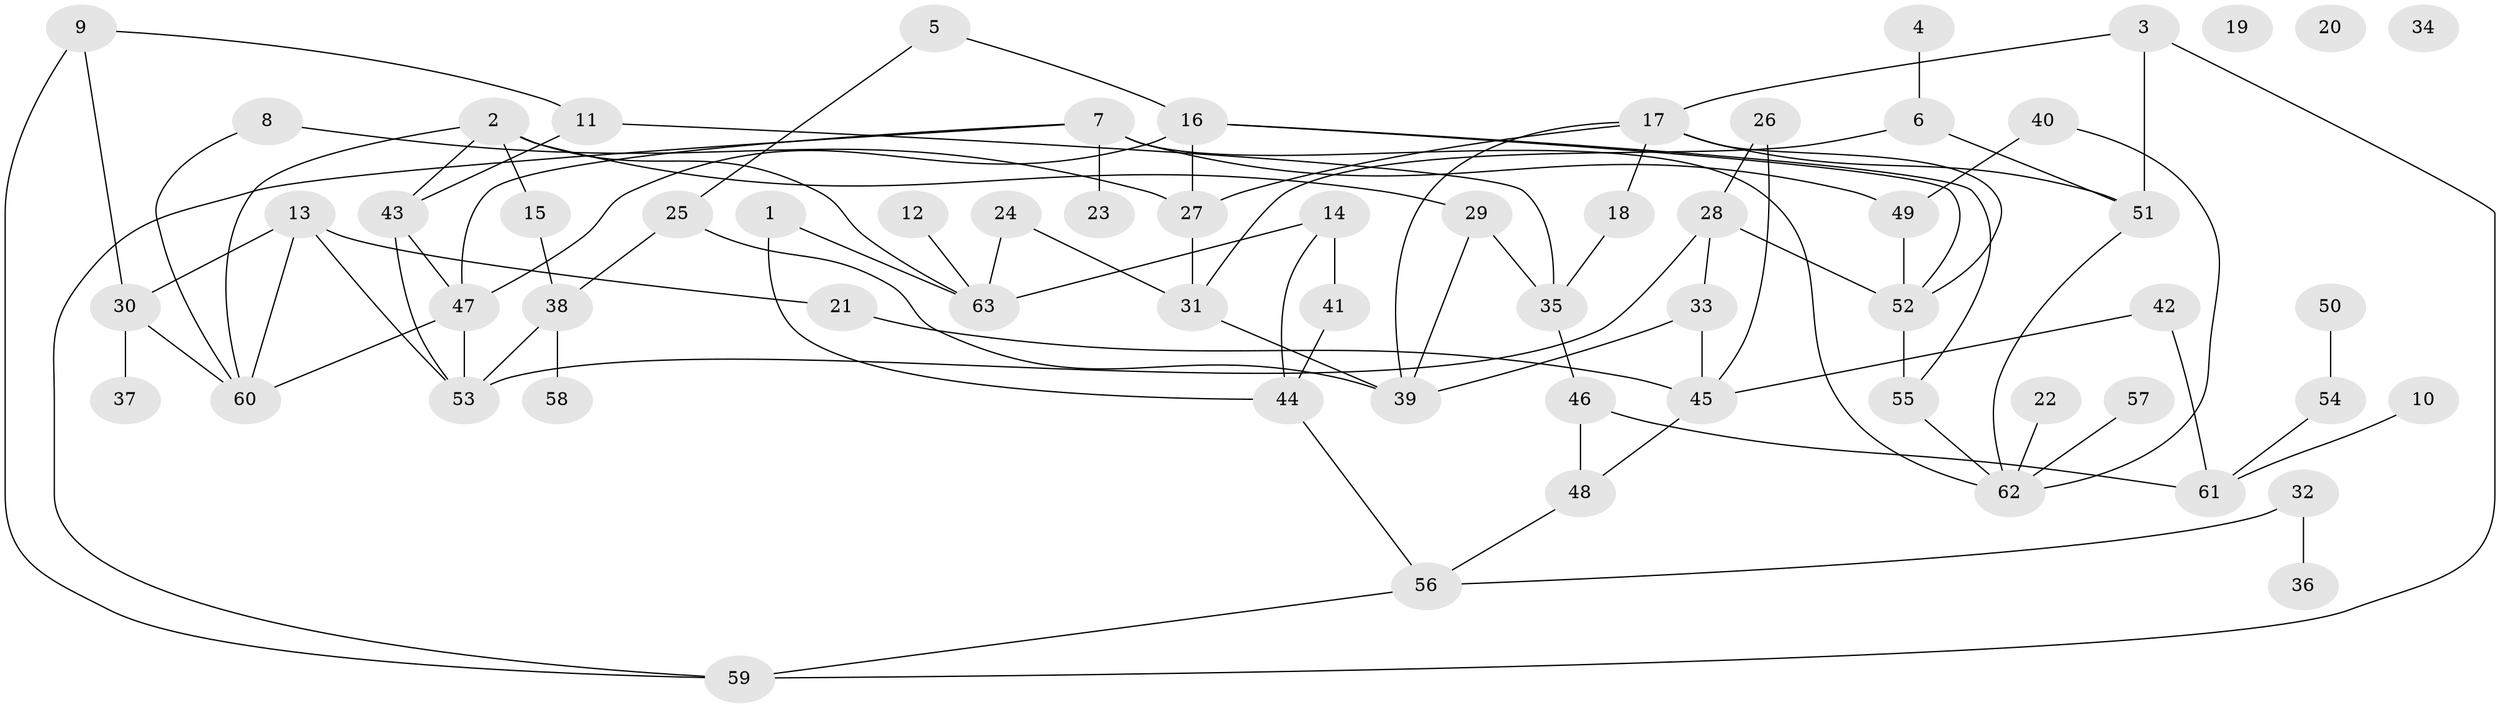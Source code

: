 // coarse degree distribution, {1: 0.28, 4: 0.24, 2: 0.12, 0: 0.12, 3: 0.08, 8: 0.04, 6: 0.08, 5: 0.04}
// Generated by graph-tools (version 1.1) at 2025/43/03/04/25 21:43:51]
// undirected, 63 vertices, 93 edges
graph export_dot {
graph [start="1"]
  node [color=gray90,style=filled];
  1;
  2;
  3;
  4;
  5;
  6;
  7;
  8;
  9;
  10;
  11;
  12;
  13;
  14;
  15;
  16;
  17;
  18;
  19;
  20;
  21;
  22;
  23;
  24;
  25;
  26;
  27;
  28;
  29;
  30;
  31;
  32;
  33;
  34;
  35;
  36;
  37;
  38;
  39;
  40;
  41;
  42;
  43;
  44;
  45;
  46;
  47;
  48;
  49;
  50;
  51;
  52;
  53;
  54;
  55;
  56;
  57;
  58;
  59;
  60;
  61;
  62;
  63;
  1 -- 44;
  1 -- 63;
  2 -- 15;
  2 -- 29;
  2 -- 43;
  2 -- 60;
  2 -- 63;
  3 -- 17;
  3 -- 51;
  3 -- 59;
  4 -- 6;
  5 -- 16;
  5 -- 25;
  6 -- 31;
  6 -- 51;
  7 -- 23;
  7 -- 47;
  7 -- 49;
  7 -- 59;
  7 -- 62;
  8 -- 27;
  8 -- 60;
  9 -- 11;
  9 -- 30;
  9 -- 59;
  10 -- 61;
  11 -- 35;
  11 -- 43;
  12 -- 63;
  13 -- 21;
  13 -- 30;
  13 -- 53;
  13 -- 60;
  14 -- 41;
  14 -- 44;
  14 -- 63;
  15 -- 38;
  16 -- 27;
  16 -- 47;
  16 -- 52;
  16 -- 55;
  17 -- 18;
  17 -- 27;
  17 -- 39;
  17 -- 51;
  17 -- 52;
  18 -- 35;
  21 -- 45;
  22 -- 62;
  24 -- 31;
  24 -- 63;
  25 -- 38;
  25 -- 39;
  26 -- 28;
  26 -- 45;
  27 -- 31;
  28 -- 33;
  28 -- 52;
  28 -- 53;
  29 -- 35;
  29 -- 39;
  30 -- 37;
  30 -- 60;
  31 -- 39;
  32 -- 36;
  32 -- 56;
  33 -- 39;
  33 -- 45;
  35 -- 46;
  38 -- 53;
  38 -- 58;
  40 -- 49;
  40 -- 62;
  41 -- 44;
  42 -- 45;
  42 -- 61;
  43 -- 47;
  43 -- 53;
  44 -- 56;
  45 -- 48;
  46 -- 48;
  46 -- 61;
  47 -- 53;
  47 -- 60;
  48 -- 56;
  49 -- 52;
  50 -- 54;
  51 -- 62;
  52 -- 55;
  54 -- 61;
  55 -- 62;
  56 -- 59;
  57 -- 62;
}
